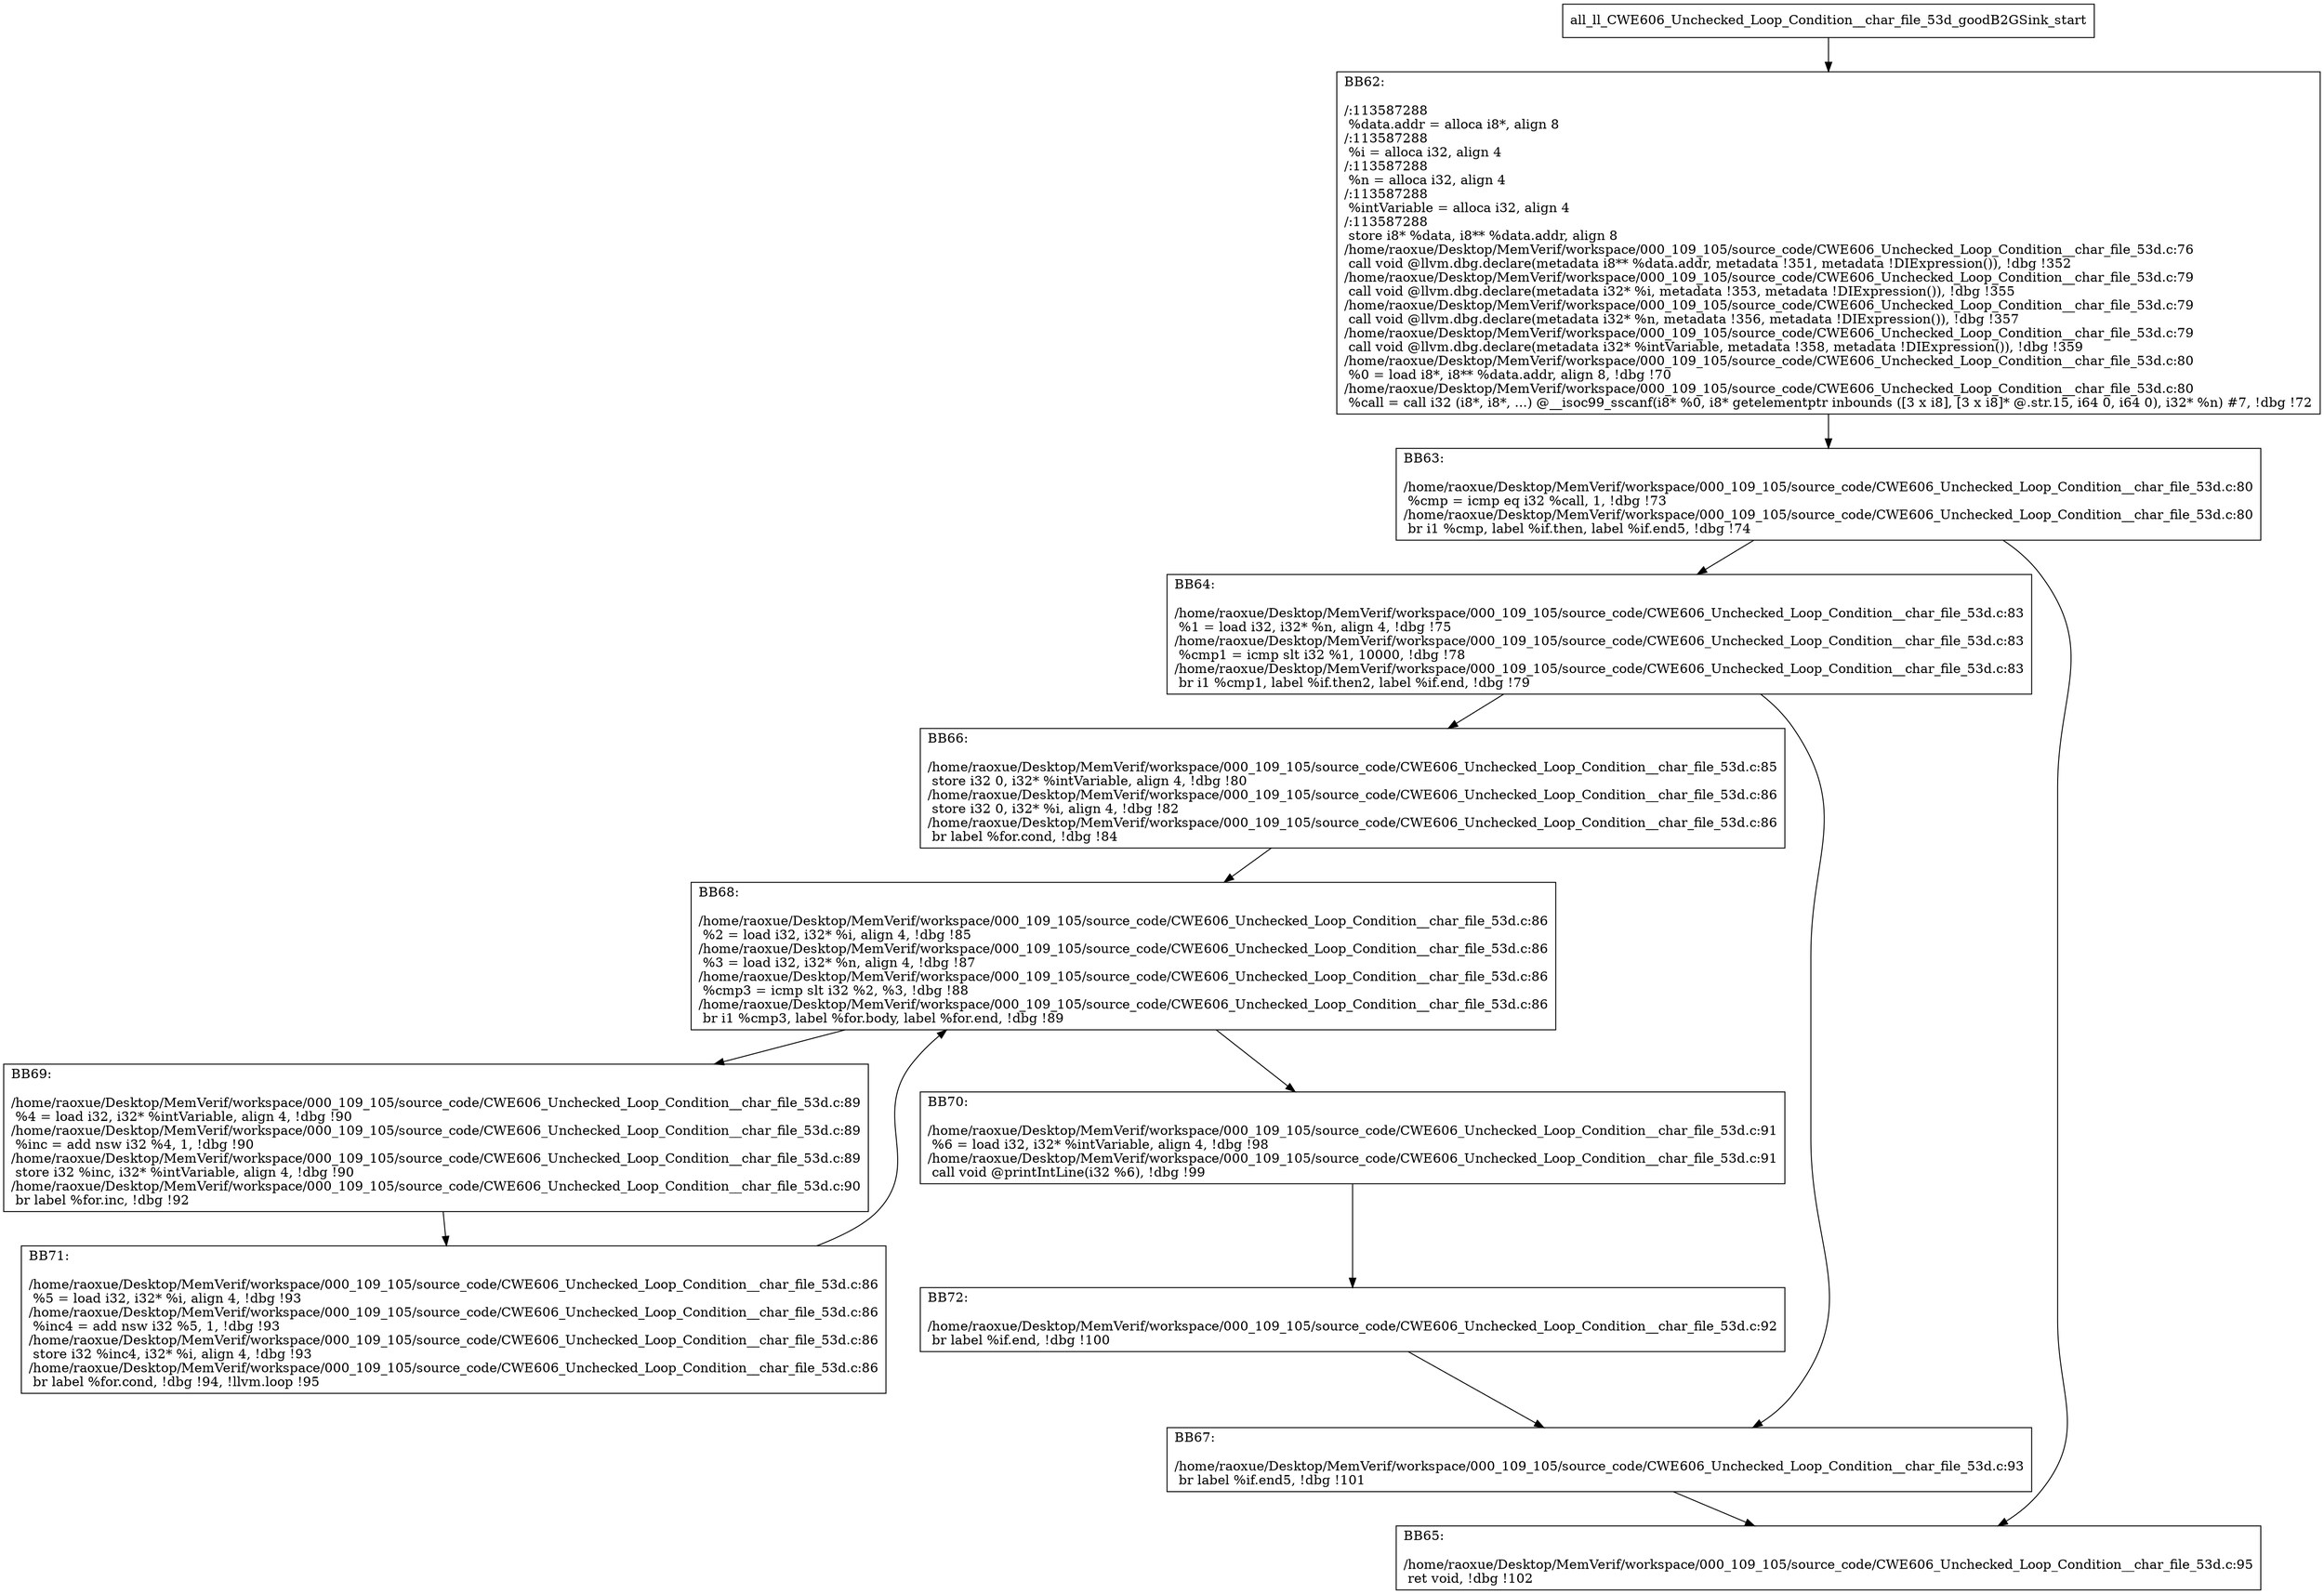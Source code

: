 digraph "CFG for'all_ll_CWE606_Unchecked_Loop_Condition__char_file_53d_goodB2GSink' function" {
	BBall_ll_CWE606_Unchecked_Loop_Condition__char_file_53d_goodB2GSink_start[shape=record,label="{all_ll_CWE606_Unchecked_Loop_Condition__char_file_53d_goodB2GSink_start}"];
	BBall_ll_CWE606_Unchecked_Loop_Condition__char_file_53d_goodB2GSink_start-> all_ll_CWE606_Unchecked_Loop_Condition__char_file_53d_goodB2GSinkBB62;
	all_ll_CWE606_Unchecked_Loop_Condition__char_file_53d_goodB2GSinkBB62 [shape=record, label="{BB62:\l\l/:113587288\l
  %data.addr = alloca i8*, align 8\l
/:113587288\l
  %i = alloca i32, align 4\l
/:113587288\l
  %n = alloca i32, align 4\l
/:113587288\l
  %intVariable = alloca i32, align 4\l
/:113587288\l
  store i8* %data, i8** %data.addr, align 8\l
/home/raoxue/Desktop/MemVerif/workspace/000_109_105/source_code/CWE606_Unchecked_Loop_Condition__char_file_53d.c:76\l
  call void @llvm.dbg.declare(metadata i8** %data.addr, metadata !351, metadata !DIExpression()), !dbg !352\l
/home/raoxue/Desktop/MemVerif/workspace/000_109_105/source_code/CWE606_Unchecked_Loop_Condition__char_file_53d.c:79\l
  call void @llvm.dbg.declare(metadata i32* %i, metadata !353, metadata !DIExpression()), !dbg !355\l
/home/raoxue/Desktop/MemVerif/workspace/000_109_105/source_code/CWE606_Unchecked_Loop_Condition__char_file_53d.c:79\l
  call void @llvm.dbg.declare(metadata i32* %n, metadata !356, metadata !DIExpression()), !dbg !357\l
/home/raoxue/Desktop/MemVerif/workspace/000_109_105/source_code/CWE606_Unchecked_Loop_Condition__char_file_53d.c:79\l
  call void @llvm.dbg.declare(metadata i32* %intVariable, metadata !358, metadata !DIExpression()), !dbg !359\l
/home/raoxue/Desktop/MemVerif/workspace/000_109_105/source_code/CWE606_Unchecked_Loop_Condition__char_file_53d.c:80\l
  %0 = load i8*, i8** %data.addr, align 8, !dbg !70\l
/home/raoxue/Desktop/MemVerif/workspace/000_109_105/source_code/CWE606_Unchecked_Loop_Condition__char_file_53d.c:80\l
  %call = call i32 (i8*, i8*, ...) @__isoc99_sscanf(i8* %0, i8* getelementptr inbounds ([3 x i8], [3 x i8]* @.str.15, i64 0, i64 0), i32* %n) #7, !dbg !72\l
}"];
	all_ll_CWE606_Unchecked_Loop_Condition__char_file_53d_goodB2GSinkBB62-> all_ll_CWE606_Unchecked_Loop_Condition__char_file_53d_goodB2GSinkBB63;
	all_ll_CWE606_Unchecked_Loop_Condition__char_file_53d_goodB2GSinkBB63 [shape=record, label="{BB63:\l\l/home/raoxue/Desktop/MemVerif/workspace/000_109_105/source_code/CWE606_Unchecked_Loop_Condition__char_file_53d.c:80\l
  %cmp = icmp eq i32 %call, 1, !dbg !73\l
/home/raoxue/Desktop/MemVerif/workspace/000_109_105/source_code/CWE606_Unchecked_Loop_Condition__char_file_53d.c:80\l
  br i1 %cmp, label %if.then, label %if.end5, !dbg !74\l
}"];
	all_ll_CWE606_Unchecked_Loop_Condition__char_file_53d_goodB2GSinkBB63-> all_ll_CWE606_Unchecked_Loop_Condition__char_file_53d_goodB2GSinkBB64;
	all_ll_CWE606_Unchecked_Loop_Condition__char_file_53d_goodB2GSinkBB63-> all_ll_CWE606_Unchecked_Loop_Condition__char_file_53d_goodB2GSinkBB65;
	all_ll_CWE606_Unchecked_Loop_Condition__char_file_53d_goodB2GSinkBB64 [shape=record, label="{BB64:\l\l/home/raoxue/Desktop/MemVerif/workspace/000_109_105/source_code/CWE606_Unchecked_Loop_Condition__char_file_53d.c:83\l
  %1 = load i32, i32* %n, align 4, !dbg !75\l
/home/raoxue/Desktop/MemVerif/workspace/000_109_105/source_code/CWE606_Unchecked_Loop_Condition__char_file_53d.c:83\l
  %cmp1 = icmp slt i32 %1, 10000, !dbg !78\l
/home/raoxue/Desktop/MemVerif/workspace/000_109_105/source_code/CWE606_Unchecked_Loop_Condition__char_file_53d.c:83\l
  br i1 %cmp1, label %if.then2, label %if.end, !dbg !79\l
}"];
	all_ll_CWE606_Unchecked_Loop_Condition__char_file_53d_goodB2GSinkBB64-> all_ll_CWE606_Unchecked_Loop_Condition__char_file_53d_goodB2GSinkBB66;
	all_ll_CWE606_Unchecked_Loop_Condition__char_file_53d_goodB2GSinkBB64-> all_ll_CWE606_Unchecked_Loop_Condition__char_file_53d_goodB2GSinkBB67;
	all_ll_CWE606_Unchecked_Loop_Condition__char_file_53d_goodB2GSinkBB66 [shape=record, label="{BB66:\l\l/home/raoxue/Desktop/MemVerif/workspace/000_109_105/source_code/CWE606_Unchecked_Loop_Condition__char_file_53d.c:85\l
  store i32 0, i32* %intVariable, align 4, !dbg !80\l
/home/raoxue/Desktop/MemVerif/workspace/000_109_105/source_code/CWE606_Unchecked_Loop_Condition__char_file_53d.c:86\l
  store i32 0, i32* %i, align 4, !dbg !82\l
/home/raoxue/Desktop/MemVerif/workspace/000_109_105/source_code/CWE606_Unchecked_Loop_Condition__char_file_53d.c:86\l
  br label %for.cond, !dbg !84\l
}"];
	all_ll_CWE606_Unchecked_Loop_Condition__char_file_53d_goodB2GSinkBB66-> all_ll_CWE606_Unchecked_Loop_Condition__char_file_53d_goodB2GSinkBB68;
	all_ll_CWE606_Unchecked_Loop_Condition__char_file_53d_goodB2GSinkBB68 [shape=record, label="{BB68:\l\l/home/raoxue/Desktop/MemVerif/workspace/000_109_105/source_code/CWE606_Unchecked_Loop_Condition__char_file_53d.c:86\l
  %2 = load i32, i32* %i, align 4, !dbg !85\l
/home/raoxue/Desktop/MemVerif/workspace/000_109_105/source_code/CWE606_Unchecked_Loop_Condition__char_file_53d.c:86\l
  %3 = load i32, i32* %n, align 4, !dbg !87\l
/home/raoxue/Desktop/MemVerif/workspace/000_109_105/source_code/CWE606_Unchecked_Loop_Condition__char_file_53d.c:86\l
  %cmp3 = icmp slt i32 %2, %3, !dbg !88\l
/home/raoxue/Desktop/MemVerif/workspace/000_109_105/source_code/CWE606_Unchecked_Loop_Condition__char_file_53d.c:86\l
  br i1 %cmp3, label %for.body, label %for.end, !dbg !89\l
}"];
	all_ll_CWE606_Unchecked_Loop_Condition__char_file_53d_goodB2GSinkBB68-> all_ll_CWE606_Unchecked_Loop_Condition__char_file_53d_goodB2GSinkBB69;
	all_ll_CWE606_Unchecked_Loop_Condition__char_file_53d_goodB2GSinkBB68-> all_ll_CWE606_Unchecked_Loop_Condition__char_file_53d_goodB2GSinkBB70;
	all_ll_CWE606_Unchecked_Loop_Condition__char_file_53d_goodB2GSinkBB69 [shape=record, label="{BB69:\l\l/home/raoxue/Desktop/MemVerif/workspace/000_109_105/source_code/CWE606_Unchecked_Loop_Condition__char_file_53d.c:89\l
  %4 = load i32, i32* %intVariable, align 4, !dbg !90\l
/home/raoxue/Desktop/MemVerif/workspace/000_109_105/source_code/CWE606_Unchecked_Loop_Condition__char_file_53d.c:89\l
  %inc = add nsw i32 %4, 1, !dbg !90\l
/home/raoxue/Desktop/MemVerif/workspace/000_109_105/source_code/CWE606_Unchecked_Loop_Condition__char_file_53d.c:89\l
  store i32 %inc, i32* %intVariable, align 4, !dbg !90\l
/home/raoxue/Desktop/MemVerif/workspace/000_109_105/source_code/CWE606_Unchecked_Loop_Condition__char_file_53d.c:90\l
  br label %for.inc, !dbg !92\l
}"];
	all_ll_CWE606_Unchecked_Loop_Condition__char_file_53d_goodB2GSinkBB69-> all_ll_CWE606_Unchecked_Loop_Condition__char_file_53d_goodB2GSinkBB71;
	all_ll_CWE606_Unchecked_Loop_Condition__char_file_53d_goodB2GSinkBB71 [shape=record, label="{BB71:\l\l/home/raoxue/Desktop/MemVerif/workspace/000_109_105/source_code/CWE606_Unchecked_Loop_Condition__char_file_53d.c:86\l
  %5 = load i32, i32* %i, align 4, !dbg !93\l
/home/raoxue/Desktop/MemVerif/workspace/000_109_105/source_code/CWE606_Unchecked_Loop_Condition__char_file_53d.c:86\l
  %inc4 = add nsw i32 %5, 1, !dbg !93\l
/home/raoxue/Desktop/MemVerif/workspace/000_109_105/source_code/CWE606_Unchecked_Loop_Condition__char_file_53d.c:86\l
  store i32 %inc4, i32* %i, align 4, !dbg !93\l
/home/raoxue/Desktop/MemVerif/workspace/000_109_105/source_code/CWE606_Unchecked_Loop_Condition__char_file_53d.c:86\l
  br label %for.cond, !dbg !94, !llvm.loop !95\l
}"];
	all_ll_CWE606_Unchecked_Loop_Condition__char_file_53d_goodB2GSinkBB71-> all_ll_CWE606_Unchecked_Loop_Condition__char_file_53d_goodB2GSinkBB68;
	all_ll_CWE606_Unchecked_Loop_Condition__char_file_53d_goodB2GSinkBB70 [shape=record, label="{BB70:\l\l/home/raoxue/Desktop/MemVerif/workspace/000_109_105/source_code/CWE606_Unchecked_Loop_Condition__char_file_53d.c:91\l
  %6 = load i32, i32* %intVariable, align 4, !dbg !98\l
/home/raoxue/Desktop/MemVerif/workspace/000_109_105/source_code/CWE606_Unchecked_Loop_Condition__char_file_53d.c:91\l
  call void @printIntLine(i32 %6), !dbg !99\l
}"];
	all_ll_CWE606_Unchecked_Loop_Condition__char_file_53d_goodB2GSinkBB70-> all_ll_CWE606_Unchecked_Loop_Condition__char_file_53d_goodB2GSinkBB72;
	all_ll_CWE606_Unchecked_Loop_Condition__char_file_53d_goodB2GSinkBB72 [shape=record, label="{BB72:\l\l/home/raoxue/Desktop/MemVerif/workspace/000_109_105/source_code/CWE606_Unchecked_Loop_Condition__char_file_53d.c:92\l
  br label %if.end, !dbg !100\l
}"];
	all_ll_CWE606_Unchecked_Loop_Condition__char_file_53d_goodB2GSinkBB72-> all_ll_CWE606_Unchecked_Loop_Condition__char_file_53d_goodB2GSinkBB67;
	all_ll_CWE606_Unchecked_Loop_Condition__char_file_53d_goodB2GSinkBB67 [shape=record, label="{BB67:\l\l/home/raoxue/Desktop/MemVerif/workspace/000_109_105/source_code/CWE606_Unchecked_Loop_Condition__char_file_53d.c:93\l
  br label %if.end5, !dbg !101\l
}"];
	all_ll_CWE606_Unchecked_Loop_Condition__char_file_53d_goodB2GSinkBB67-> all_ll_CWE606_Unchecked_Loop_Condition__char_file_53d_goodB2GSinkBB65;
	all_ll_CWE606_Unchecked_Loop_Condition__char_file_53d_goodB2GSinkBB65 [shape=record, label="{BB65:\l\l/home/raoxue/Desktop/MemVerif/workspace/000_109_105/source_code/CWE606_Unchecked_Loop_Condition__char_file_53d.c:95\l
  ret void, !dbg !102\l
}"];
}
